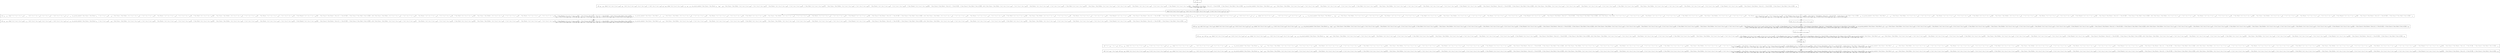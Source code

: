 digraph {
    graph [rankdir=TB
          ,bgcolor=transparent];
    node [shape=box
         ,fillcolor=white
         ,style=filled];
    0 [label=<O <BR/> neq(v<SUB>170</SUB>, v<SUB>170</SUB>)>];
    1 [label=<C <BR/> neq(v<SUB>185</SUB>, v<SUB>185</SUB>), mkng(C Var [C Succ [C Succ [v<SUB>185</SUB>]]], v<SUB>86</SUB>, C Sub [C Succ [C Succ [v<SUB>185</SUB>]] C Succ [C Succ [v<SUB>185</SUB>]]] : [C Sub [C Succ [C Succ [v<SUB>185</SUB>]] v<SUB>81</SUB>]], v<SUB>88</SUB>), mkng(C Var [C Succ [C Succ [v<SUB>185</SUB>]]], v<SUB>112</SUB>, v<SUB>88</SUB>, v<SUB>114</SUB>), non_ground_member(C Term [Clause C Term [Parent v<SUB>81</SUB> : [v<SUB>86</SUB>]] : v<SUB>128</SUB>], C Term [Clause C Term [Father C Var [C Succ [C Succ [v<SUB>185</SUB>]]] : [C Var [C Succ [C Succ [v<SUB>185</SUB>]]]]] : C Term [Parent C Var [C Succ [C Succ [v<SUB>185</SUB>]]] : [C Var [C Succ [C Succ [v<SUB>185</SUB>]]]]] : [C Term [Male [C Var [C Succ [C Succ [v<SUB>185</SUB>]]]]]]] : C Term [Clause C Term [Mother C Var [C Succ [C Succ [v<SUB>185</SUB>]]] : [C Var [C Succ [C Succ [v<SUB>185</SUB>]]]]] : C Term [Parent C Var [C Succ [C Succ [v<SUB>185</SUB>]]] : [C Var [C Succ [C Succ [v<SUB>185</SUB>]]]]] : [C Term [Female [C Var [C Succ [C Succ [v<SUB>185</SUB>]]]]]]] : C Term [Clause [C Term [Parent C Term [A []] : [C Term [B []]]]]] : [C Term [Clause [C Term [Male [C Term [A []]]]]]]), solve(C Term [Clause C Term [Father C Var [C Succ [C Succ [v<SUB>185</SUB>]]] : [C Var [C Succ [C Succ [v<SUB>185</SUB>]]]]] : C Term [Parent C Var [C Succ [C Succ [v<SUB>185</SUB>]]] : [C Var [C Succ [C Succ [v<SUB>185</SUB>]]]]] : [C Term [Male [C Var [C Succ [C Succ [v<SUB>185</SUB>]]]]]]] : C Term [Clause C Term [Mother C Var [C Succ [C Succ [v<SUB>185</SUB>]]] : [C Var [C Succ [C Succ [v<SUB>185</SUB>]]]]] : C Term [Parent C Var [C Succ [C Succ [v<SUB>185</SUB>]]] : [C Var [C Succ [C Succ [v<SUB>185</SUB>]]]]] : [C Term [Female [C Var [C Succ [C Succ [v<SUB>185</SUB>]]]]]]] : C Term [Clause [C Term [Parent C Term [A []] : [C Term [B []]]]]] : [C Term [Clause [C Term [Male [C Term [A []]]]]]], v<SUB>128</SUB>), non_ground_member(C Term [Clause C Term [Male [v<SUB>112</SUB>]] : v<SUB>133</SUB>], C Term [Clause C Term [Father C Var [C Succ [C Succ [v<SUB>185</SUB>]]] : [C Var [C Succ [C Succ [v<SUB>185</SUB>]]]]] : C Term [Parent C Var [C Succ [C Succ [v<SUB>185</SUB>]]] : [C Var [C Succ [C Succ [v<SUB>185</SUB>]]]]] : [C Term [Male [C Var [C Succ [C Succ [v<SUB>185</SUB>]]]]]]] : C Term [Clause C Term [Mother C Var [C Succ [C Succ [v<SUB>185</SUB>]]] : [C Var [C Succ [C Succ [v<SUB>185</SUB>]]]]] : C Term [Parent C Var [C Succ [C Succ [v<SUB>185</SUB>]]] : [C Var [C Succ [C Succ [v<SUB>185</SUB>]]]]] : [C Term [Female [C Var [C Succ [C Succ [v<SUB>185</SUB>]]]]]]] : C Term [Clause [C Term [Parent C Term [A []] : [C Term [B []]]]]] : [C Term [Clause [C Term [Male [C Term [A []]]]]]]), solve(C Term [Clause C Term [Father C Var [C Succ [C Succ [v<SUB>185</SUB>]]] : [C Var [C Succ [C Succ [v<SUB>185</SUB>]]]]] : C Term [Parent C Var [C Succ [C Succ [v<SUB>185</SUB>]]] : [C Var [C Succ [C Succ [v<SUB>185</SUB>]]]]] : [C Term [Male [C Var [C Succ [C Succ [v<SUB>185</SUB>]]]]]]] : C Term [Clause C Term [Mother C Var [C Succ [C Succ [v<SUB>185</SUB>]]] : [C Var [C Succ [C Succ [v<SUB>185</SUB>]]]]] : C Term [Parent C Var [C Succ [C Succ [v<SUB>185</SUB>]]] : [C Var [C Succ [C Succ [v<SUB>185</SUB>]]]]] : [C Term [Female [C Var [C Succ [C Succ [v<SUB>185</SUB>]]]]]]] : C Term [Clause [C Term [Parent C Term [A []] : [C Term [B []]]]]] : [C Term [Clause [C Term [Male [C Term [A []]]]]]], v<SUB>133</SUB>) <BR/>  [ v<SUB>170</SUB> &rarr; C Succ [v<SUB>184</SUB>], v<SUB>184</SUB> &rarr; v<SUB>185</SUB> ] >];
    2 [label=<O <BR/> mkng(C Var [C Succ [C Succ [v<SUB>185</SUB>]]], v<SUB>86</SUB>, C Sub [C Succ [C Succ [v<SUB>185</SUB>]] C Succ [C Succ [v<SUB>185</SUB>]]] : [C Sub [C Succ [C Succ [v<SUB>185</SUB>]] v<SUB>81</SUB>]], v<SUB>88</SUB>)>];
    3 [label=<C <BR/> neq(v<SUB>185</SUB>, v<SUB>185</SUB>), mkng(C Var [C Succ [C Succ [v<SUB>185</SUB>]]], v<SUB>112</SUB>, C Sub [C Succ [C Succ [v<SUB>185</SUB>]] C Succ [C Succ [v<SUB>185</SUB>]]] : [C Sub [C Succ [C Succ [v<SUB>185</SUB>]] v<SUB>81</SUB>]], v<SUB>114</SUB>), non_ground_member(C Term [Clause C Term [Parent v<SUB>81</SUB> : [C Succ [C Succ [v<SUB>185</SUB>]]]] : v<SUB>128</SUB>], C Term [Clause C Term [Father C Var [C Succ [C Succ [v<SUB>185</SUB>]]] : [C Var [C Succ [C Succ [v<SUB>185</SUB>]]]]] : C Term [Parent C Var [C Succ [C Succ [v<SUB>185</SUB>]]] : [C Var [C Succ [C Succ [v<SUB>185</SUB>]]]]] : [C Term [Male [C Var [C Succ [C Succ [v<SUB>185</SUB>]]]]]]] : C Term [Clause C Term [Mother C Var [C Succ [C Succ [v<SUB>185</SUB>]]] : [C Var [C Succ [C Succ [v<SUB>185</SUB>]]]]] : C Term [Parent C Var [C Succ [C Succ [v<SUB>185</SUB>]]] : [C Var [C Succ [C Succ [v<SUB>185</SUB>]]]]] : [C Term [Female [C Var [C Succ [C Succ [v<SUB>185</SUB>]]]]]]] : C Term [Clause [C Term [Parent C Term [A []] : [C Term [B []]]]]] : [C Term [Clause [C Term [Male [C Term [A []]]]]]]), solve(C Term [Clause C Term [Father C Var [C Succ [C Succ [v<SUB>185</SUB>]]] : [C Var [C Succ [C Succ [v<SUB>185</SUB>]]]]] : C Term [Parent C Var [C Succ [C Succ [v<SUB>185</SUB>]]] : [C Var [C Succ [C Succ [v<SUB>185</SUB>]]]]] : [C Term [Male [C Var [C Succ [C Succ [v<SUB>185</SUB>]]]]]]] : C Term [Clause C Term [Mother C Var [C Succ [C Succ [v<SUB>185</SUB>]]] : [C Var [C Succ [C Succ [v<SUB>185</SUB>]]]]] : C Term [Parent C Var [C Succ [C Succ [v<SUB>185</SUB>]]] : [C Var [C Succ [C Succ [v<SUB>185</SUB>]]]]] : [C Term [Female [C Var [C Succ [C Succ [v<SUB>185</SUB>]]]]]]] : C Term [Clause [C Term [Parent C Term [A []] : [C Term [B []]]]]] : [C Term [Clause [C Term [Male [C Term [A []]]]]]], v<SUB>128</SUB>), non_ground_member(C Term [Clause C Term [Male [v<SUB>112</SUB>]] : v<SUB>133</SUB>], C Term [Clause C Term [Father C Var [C Succ [C Succ [v<SUB>185</SUB>]]] : [C Var [C Succ [C Succ [v<SUB>185</SUB>]]]]] : C Term [Parent C Var [C Succ [C Succ [v<SUB>185</SUB>]]] : [C Var [C Succ [C Succ [v<SUB>185</SUB>]]]]] : [C Term [Male [C Var [C Succ [C Succ [v<SUB>185</SUB>]]]]]]] : C Term [Clause C Term [Mother C Var [C Succ [C Succ [v<SUB>185</SUB>]]] : [C Var [C Succ [C Succ [v<SUB>185</SUB>]]]]] : C Term [Parent C Var [C Succ [C Succ [v<SUB>185</SUB>]]] : [C Var [C Succ [C Succ [v<SUB>185</SUB>]]]]] : [C Term [Female [C Var [C Succ [C Succ [v<SUB>185</SUB>]]]]]]] : C Term [Clause [C Term [Parent C Term [A []] : [C Term [B []]]]]] : [C Term [Clause [C Term [Male [C Term [A []]]]]]]), solve(C Term [Clause C Term [Father C Var [C Succ [C Succ [v<SUB>185</SUB>]]] : [C Var [C Succ [C Succ [v<SUB>185</SUB>]]]]] : C Term [Parent C Var [C Succ [C Succ [v<SUB>185</SUB>]]] : [C Var [C Succ [C Succ [v<SUB>185</SUB>]]]]] : [C Term [Male [C Var [C Succ [C Succ [v<SUB>185</SUB>]]]]]]] : C Term [Clause C Term [Mother C Var [C Succ [C Succ [v<SUB>185</SUB>]]] : [C Var [C Succ [C Succ [v<SUB>185</SUB>]]]]] : C Term [Parent C Var [C Succ [C Succ [v<SUB>185</SUB>]]] : [C Var [C Succ [C Succ [v<SUB>185</SUB>]]]]] : [C Term [Female [C Var [C Succ [C Succ [v<SUB>185</SUB>]]]]]]] : C Term [Clause [C Term [Parent C Term [A []] : [C Term [B []]]]]] : [C Term [Clause [C Term [Male [C Term [A []]]]]]], v<SUB>133</SUB>) <BR/>  [ v<SUB>86</SUB> &rarr; C Succ [C Succ [v<SUB>185</SUB>]], v<SUB>88</SUB> &rarr; C Sub [v<SUB>187</SUB> v<SUB>86</SUB>] : v<SUB>188</SUB>, v<SUB>170</SUB> &rarr; C Succ [v<SUB>184</SUB>], v<SUB>184</SUB> &rarr; v<SUB>185</SUB>, v<SUB>187</SUB> &rarr; C Succ [C Succ [v<SUB>185</SUB>]], v<SUB>188</SUB> &rarr; [C Sub [C Succ [C Succ [v<SUB>185</SUB>]] v<SUB>81</SUB>]] ] >];
    4 [label=<C <BR/> neq(v<SUB>185</SUB>, v<SUB>185</SUB>), neq(C Succ [C Succ [v<SUB>185</SUB>]], C Succ [C Succ [v<SUB>185</SUB>]]), mkng(C Var [C Succ [C Succ [v<SUB>185</SUB>]]], v<SUB>86</SUB>, [C Sub [C Succ [C Succ [v<SUB>185</SUB>]] v<SUB>81</SUB>]], v<SUB>192</SUB>), mkng(C Var [C Succ [C Succ [v<SUB>185</SUB>]]], v<SUB>112</SUB>, C Sub [C Succ [C Succ [v<SUB>185</SUB>]] C Succ [C Succ [v<SUB>185</SUB>]]] : v<SUB>192</SUB>, v<SUB>114</SUB>), non_ground_member(C Term [Clause C Term [Parent v<SUB>81</SUB> : [v<SUB>86</SUB>]] : v<SUB>128</SUB>], C Term [Clause C Term [Father C Var [C Succ [C Succ [v<SUB>185</SUB>]]] : [C Var [C Succ [C Succ [v<SUB>185</SUB>]]]]] : C Term [Parent C Var [C Succ [C Succ [v<SUB>185</SUB>]]] : [C Var [C Succ [C Succ [v<SUB>185</SUB>]]]]] : [C Term [Male [C Var [C Succ [C Succ [v<SUB>185</SUB>]]]]]]] : C Term [Clause C Term [Mother C Var [C Succ [C Succ [v<SUB>185</SUB>]]] : [C Var [C Succ [C Succ [v<SUB>185</SUB>]]]]] : C Term [Parent C Var [C Succ [C Succ [v<SUB>185</SUB>]]] : [C Var [C Succ [C Succ [v<SUB>185</SUB>]]]]] : [C Term [Female [C Var [C Succ [C Succ [v<SUB>185</SUB>]]]]]]] : C Term [Clause [C Term [Parent C Term [A []] : [C Term [B []]]]]] : [C Term [Clause [C Term [Male [C Term [A []]]]]]]), solve(C Term [Clause C Term [Father C Var [C Succ [C Succ [v<SUB>185</SUB>]]] : [C Var [C Succ [C Succ [v<SUB>185</SUB>]]]]] : C Term [Parent C Var [C Succ [C Succ [v<SUB>185</SUB>]]] : [C Var [C Succ [C Succ [v<SUB>185</SUB>]]]]] : [C Term [Male [C Var [C Succ [C Succ [v<SUB>185</SUB>]]]]]]] : C Term [Clause C Term [Mother C Var [C Succ [C Succ [v<SUB>185</SUB>]]] : [C Var [C Succ [C Succ [v<SUB>185</SUB>]]]]] : C Term [Parent C Var [C Succ [C Succ [v<SUB>185</SUB>]]] : [C Var [C Succ [C Succ [v<SUB>185</SUB>]]]]] : [C Term [Female [C Var [C Succ [C Succ [v<SUB>185</SUB>]]]]]]] : C Term [Clause [C Term [Parent C Term [A []] : [C Term [B []]]]]] : [C Term [Clause [C Term [Male [C Term [A []]]]]]], v<SUB>128</SUB>), non_ground_member(C Term [Clause C Term [Male [v<SUB>112</SUB>]] : v<SUB>133</SUB>], C Term [Clause C Term [Father C Var [C Succ [C Succ [v<SUB>185</SUB>]]] : [C Var [C Succ [C Succ [v<SUB>185</SUB>]]]]] : C Term [Parent C Var [C Succ [C Succ [v<SUB>185</SUB>]]] : [C Var [C Succ [C Succ [v<SUB>185</SUB>]]]]] : [C Term [Male [C Var [C Succ [C Succ [v<SUB>185</SUB>]]]]]]] : C Term [Clause C Term [Mother C Var [C Succ [C Succ [v<SUB>185</SUB>]]] : [C Var [C Succ [C Succ [v<SUB>185</SUB>]]]]] : C Term [Parent C Var [C Succ [C Succ [v<SUB>185</SUB>]]] : [C Var [C Succ [C Succ [v<SUB>185</SUB>]]]]] : [C Term [Female [C Var [C Succ [C Succ [v<SUB>185</SUB>]]]]]]] : C Term [Clause [C Term [Parent C Term [A []] : [C Term [B []]]]]] : [C Term [Clause [C Term [Male [C Term [A []]]]]]]), solve(C Term [Clause C Term [Father C Var [C Succ [C Succ [v<SUB>185</SUB>]]] : [C Var [C Succ [C Succ [v<SUB>185</SUB>]]]]] : C Term [Parent C Var [C Succ [C Succ [v<SUB>185</SUB>]]] : [C Var [C Succ [C Succ [v<SUB>185</SUB>]]]]] : [C Term [Male [C Var [C Succ [C Succ [v<SUB>185</SUB>]]]]]]] : C Term [Clause C Term [Mother C Var [C Succ [C Succ [v<SUB>185</SUB>]]] : [C Var [C Succ [C Succ [v<SUB>185</SUB>]]]]] : C Term [Parent C Var [C Succ [C Succ [v<SUB>185</SUB>]]] : [C Var [C Succ [C Succ [v<SUB>185</SUB>]]]]] : [C Term [Female [C Var [C Succ [C Succ [v<SUB>185</SUB>]]]]]]] : C Term [Clause [C Term [Parent C Term [A []] : [C Term [B []]]]]] : [C Term [Clause [C Term [Male [C Term [A []]]]]]], v<SUB>133</SUB>) <BR/>  [ v<SUB>88</SUB> &rarr; C Sub [v<SUB>190</SUB> v<SUB>193</SUB>] : v<SUB>192</SUB>, v<SUB>170</SUB> &rarr; C Succ [v<SUB>184</SUB>], v<SUB>184</SUB> &rarr; v<SUB>185</SUB>, v<SUB>189</SUB> &rarr; C Succ [C Succ [v<SUB>185</SUB>]], v<SUB>190</SUB> &rarr; C Succ [C Succ [v<SUB>185</SUB>]], v<SUB>191</SUB> &rarr; [C Sub [C Succ [C Succ [v<SUB>185</SUB>]] v<SUB>81</SUB>]], v<SUB>193</SUB> &rarr; C Succ [C Succ [v<SUB>185</SUB>]] ] >];
    5 [label=<Leaf <BR/> neq(v<SUB>185</SUB>, v<SUB>185</SUB>), mkng(C Var [C Succ [C Succ [v<SUB>185</SUB>]]], v<SUB>112</SUB>, C Sub [C Succ [C Succ [v<SUB>185</SUB>]] C Succ [C Succ [v<SUB>185</SUB>]]] : [C Sub [C Succ [C Succ [v<SUB>185</SUB>]] v<SUB>81</SUB>]], v<SUB>114</SUB>), non_ground_member(C Term [Clause C Term [Parent v<SUB>81</SUB> : [C Succ [C Succ [v<SUB>185</SUB>]]]] : v<SUB>128</SUB>], C Term [Clause C Term [Father C Var [C Succ [C Succ [v<SUB>185</SUB>]]] : [C Var [C Succ [C Succ [v<SUB>185</SUB>]]]]] : C Term [Parent C Var [C Succ [C Succ [v<SUB>185</SUB>]]] : [C Var [C Succ [C Succ [v<SUB>185</SUB>]]]]] : [C Term [Male [C Var [C Succ [C Succ [v<SUB>185</SUB>]]]]]]] : C Term [Clause C Term [Mother C Var [C Succ [C Succ [v<SUB>185</SUB>]]] : [C Var [C Succ [C Succ [v<SUB>185</SUB>]]]]] : C Term [Parent C Var [C Succ [C Succ [v<SUB>185</SUB>]]] : [C Var [C Succ [C Succ [v<SUB>185</SUB>]]]]] : [C Term [Female [C Var [C Succ [C Succ [v<SUB>185</SUB>]]]]]]] : C Term [Clause [C Term [Parent C Term [A []] : [C Term [B []]]]]] : [C Term [Clause [C Term [Male [C Term [A []]]]]]]), solve(C Term [Clause C Term [Father C Var [C Succ [C Succ [v<SUB>185</SUB>]]] : [C Var [C Succ [C Succ [v<SUB>185</SUB>]]]]] : C Term [Parent C Var [C Succ [C Succ [v<SUB>185</SUB>]]] : [C Var [C Succ [C Succ [v<SUB>185</SUB>]]]]] : [C Term [Male [C Var [C Succ [C Succ [v<SUB>185</SUB>]]]]]]] : C Term [Clause C Term [Mother C Var [C Succ [C Succ [v<SUB>185</SUB>]]] : [C Var [C Succ [C Succ [v<SUB>185</SUB>]]]]] : C Term [Parent C Var [C Succ [C Succ [v<SUB>185</SUB>]]] : [C Var [C Succ [C Succ [v<SUB>185</SUB>]]]]] : [C Term [Female [C Var [C Succ [C Succ [v<SUB>185</SUB>]]]]]]] : C Term [Clause [C Term [Parent C Term [A []] : [C Term [B []]]]]] : [C Term [Clause [C Term [Male [C Term [A []]]]]]], v<SUB>128</SUB>), non_ground_member(C Term [Clause C Term [Male [v<SUB>112</SUB>]] : v<SUB>133</SUB>], C Term [Clause C Term [Father C Var [C Succ [C Succ [v<SUB>185</SUB>]]] : [C Var [C Succ [C Succ [v<SUB>185</SUB>]]]]] : C Term [Parent C Var [C Succ [C Succ [v<SUB>185</SUB>]]] : [C Var [C Succ [C Succ [v<SUB>185</SUB>]]]]] : [C Term [Male [C Var [C Succ [C Succ [v<SUB>185</SUB>]]]]]]] : C Term [Clause C Term [Mother C Var [C Succ [C Succ [v<SUB>185</SUB>]]] : [C Var [C Succ [C Succ [v<SUB>185</SUB>]]]]] : C Term [Parent C Var [C Succ [C Succ [v<SUB>185</SUB>]]] : [C Var [C Succ [C Succ [v<SUB>185</SUB>]]]]] : [C Term [Female [C Var [C Succ [C Succ [v<SUB>185</SUB>]]]]]]] : C Term [Clause [C Term [Parent C Term [A []] : [C Term [B []]]]]] : [C Term [Clause [C Term [Male [C Term [A []]]]]]]), solve(C Term [Clause C Term [Father C Var [C Succ [C Succ [v<SUB>185</SUB>]]] : [C Var [C Succ [C Succ [v<SUB>185</SUB>]]]]] : C Term [Parent C Var [C Succ [C Succ [v<SUB>185</SUB>]]] : [C Var [C Succ [C Succ [v<SUB>185</SUB>]]]]] : [C Term [Male [C Var [C Succ [C Succ [v<SUB>185</SUB>]]]]]]] : C Term [Clause C Term [Mother C Var [C Succ [C Succ [v<SUB>185</SUB>]]] : [C Var [C Succ [C Succ [v<SUB>185</SUB>]]]]] : C Term [Parent C Var [C Succ [C Succ [v<SUB>185</SUB>]]] : [C Var [C Succ [C Succ [v<SUB>185</SUB>]]]]] : [C Term [Female [C Var [C Succ [C Succ [v<SUB>185</SUB>]]]]]]] : C Term [Clause [C Term [Parent C Term [A []] : [C Term [B []]]]]] : [C Term [Clause [C Term [Male [C Term [A []]]]]]], v<SUB>133</SUB>) <BR/>  [ v<SUB>86</SUB> &rarr; C Succ [C Succ [v<SUB>185</SUB>]], v<SUB>88</SUB> &rarr; C Sub [v<SUB>187</SUB> v<SUB>86</SUB>] : v<SUB>188</SUB>, v<SUB>170</SUB> &rarr; C Succ [v<SUB>184</SUB>], v<SUB>184</SUB> &rarr; v<SUB>185</SUB>, v<SUB>187</SUB> &rarr; C Succ [C Succ [v<SUB>185</SUB>]], v<SUB>188</SUB> &rarr; [C Sub [C Succ [C Succ [v<SUB>185</SUB>]] v<SUB>81</SUB>]] ] >];
    6 [label=<O <BR/> neq(C Succ [C Succ [v<SUB>185</SUB>]], C Succ [C Succ [v<SUB>185</SUB>]])>];
    7 [label=<C <BR/> neq(v<SUB>185</SUB>, v<SUB>185</SUB>), neq(C Succ [v<SUB>185</SUB>], C Succ [v<SUB>185</SUB>]), mkng(C Var [C Succ [C Succ [v<SUB>185</SUB>]]], v<SUB>86</SUB>, [C Sub [C Succ [C Succ [v<SUB>185</SUB>]] v<SUB>81</SUB>]], v<SUB>192</SUB>), mkng(C Var [C Succ [C Succ [v<SUB>185</SUB>]]], v<SUB>112</SUB>, C Sub [C Succ [C Succ [v<SUB>185</SUB>]] C Succ [C Succ [v<SUB>185</SUB>]]] : v<SUB>192</SUB>, v<SUB>114</SUB>), non_ground_member(C Term [Clause C Term [Parent v<SUB>81</SUB> : [v<SUB>86</SUB>]] : v<SUB>128</SUB>], C Term [Clause C Term [Father C Var [C Succ [C Succ [v<SUB>185</SUB>]]] : [C Var [C Succ [C Succ [v<SUB>185</SUB>]]]]] : C Term [Parent C Var [C Succ [C Succ [v<SUB>185</SUB>]]] : [C Var [C Succ [C Succ [v<SUB>185</SUB>]]]]] : [C Term [Male [C Var [C Succ [C Succ [v<SUB>185</SUB>]]]]]]] : C Term [Clause C Term [Mother C Var [C Succ [C Succ [v<SUB>185</SUB>]]] : [C Var [C Succ [C Succ [v<SUB>185</SUB>]]]]] : C Term [Parent C Var [C Succ [C Succ [v<SUB>185</SUB>]]] : [C Var [C Succ [C Succ [v<SUB>185</SUB>]]]]] : [C Term [Female [C Var [C Succ [C Succ [v<SUB>185</SUB>]]]]]]] : C Term [Clause [C Term [Parent C Term [A []] : [C Term [B []]]]]] : [C Term [Clause [C Term [Male [C Term [A []]]]]]]), solve(C Term [Clause C Term [Father C Var [C Succ [C Succ [v<SUB>185</SUB>]]] : [C Var [C Succ [C Succ [v<SUB>185</SUB>]]]]] : C Term [Parent C Var [C Succ [C Succ [v<SUB>185</SUB>]]] : [C Var [C Succ [C Succ [v<SUB>185</SUB>]]]]] : [C Term [Male [C Var [C Succ [C Succ [v<SUB>185</SUB>]]]]]]] : C Term [Clause C Term [Mother C Var [C Succ [C Succ [v<SUB>185</SUB>]]] : [C Var [C Succ [C Succ [v<SUB>185</SUB>]]]]] : C Term [Parent C Var [C Succ [C Succ [v<SUB>185</SUB>]]] : [C Var [C Succ [C Succ [v<SUB>185</SUB>]]]]] : [C Term [Female [C Var [C Succ [C Succ [v<SUB>185</SUB>]]]]]]] : C Term [Clause [C Term [Parent C Term [A []] : [C Term [B []]]]]] : [C Term [Clause [C Term [Male [C Term [A []]]]]]], v<SUB>128</SUB>), non_ground_member(C Term [Clause C Term [Male [v<SUB>112</SUB>]] : v<SUB>133</SUB>], C Term [Clause C Term [Father C Var [C Succ [C Succ [v<SUB>185</SUB>]]] : [C Var [C Succ [C Succ [v<SUB>185</SUB>]]]]] : C Term [Parent C Var [C Succ [C Succ [v<SUB>185</SUB>]]] : [C Var [C Succ [C Succ [v<SUB>185</SUB>]]]]] : [C Term [Male [C Var [C Succ [C Succ [v<SUB>185</SUB>]]]]]]] : C Term [Clause C Term [Mother C Var [C Succ [C Succ [v<SUB>185</SUB>]]] : [C Var [C Succ [C Succ [v<SUB>185</SUB>]]]]] : C Term [Parent C Var [C Succ [C Succ [v<SUB>185</SUB>]]] : [C Var [C Succ [C Succ [v<SUB>185</SUB>]]]]] : [C Term [Female [C Var [C Succ [C Succ [v<SUB>185</SUB>]]]]]]] : C Term [Clause [C Term [Parent C Term [A []] : [C Term [B []]]]]] : [C Term [Clause [C Term [Male [C Term [A []]]]]]]), solve(C Term [Clause C Term [Father C Var [C Succ [C Succ [v<SUB>185</SUB>]]] : [C Var [C Succ [C Succ [v<SUB>185</SUB>]]]]] : C Term [Parent C Var [C Succ [C Succ [v<SUB>185</SUB>]]] : [C Var [C Succ [C Succ [v<SUB>185</SUB>]]]]] : [C Term [Male [C Var [C Succ [C Succ [v<SUB>185</SUB>]]]]]]] : C Term [Clause C Term [Mother C Var [C Succ [C Succ [v<SUB>185</SUB>]]] : [C Var [C Succ [C Succ [v<SUB>185</SUB>]]]]] : C Term [Parent C Var [C Succ [C Succ [v<SUB>185</SUB>]]] : [C Var [C Succ [C Succ [v<SUB>185</SUB>]]]]] : [C Term [Female [C Var [C Succ [C Succ [v<SUB>185</SUB>]]]]]]] : C Term [Clause [C Term [Parent C Term [A []] : [C Term [B []]]]]] : [C Term [Clause [C Term [Male [C Term [A []]]]]]], v<SUB>133</SUB>) <BR/>  [ v<SUB>88</SUB> &rarr; C Sub [v<SUB>190</SUB> v<SUB>193</SUB>] : v<SUB>192</SUB>, v<SUB>170</SUB> &rarr; C Succ [v<SUB>184</SUB>], v<SUB>184</SUB> &rarr; v<SUB>185</SUB>, v<SUB>189</SUB> &rarr; C Succ [C Succ [v<SUB>185</SUB>]], v<SUB>190</SUB> &rarr; C Succ [C Succ [v<SUB>185</SUB>]], v<SUB>191</SUB> &rarr; [C Sub [C Succ [C Succ [v<SUB>185</SUB>]] v<SUB>81</SUB>]], v<SUB>193</SUB> &rarr; C Succ [C Succ [v<SUB>185</SUB>]], v<SUB>199</SUB> &rarr; C Succ [v<SUB>185</SUB>], v<SUB>200</SUB> &rarr; C Succ [v<SUB>185</SUB>] ] >];
    8 [label=<O <BR/> neq(C Succ [v<SUB>185</SUB>], C Succ [v<SUB>185</SUB>])>];
    9 [label=<C <BR/> neq(v<SUB>204</SUB>, v<SUB>204</SUB>), neq(v<SUB>204</SUB>, v<SUB>204</SUB>), mkng(C Var [C Succ [C Succ [v<SUB>204</SUB>]]], v<SUB>86</SUB>, [C Sub [C Succ [C Succ [v<SUB>204</SUB>]] v<SUB>81</SUB>]], v<SUB>192</SUB>), mkng(C Var [C Succ [C Succ [v<SUB>204</SUB>]]], v<SUB>112</SUB>, C Sub [C Succ [C Succ [v<SUB>204</SUB>]] C Succ [C Succ [v<SUB>204</SUB>]]] : v<SUB>192</SUB>, v<SUB>114</SUB>), non_ground_member(C Term [Clause C Term [Parent v<SUB>81</SUB> : [v<SUB>86</SUB>]] : v<SUB>128</SUB>], C Term [Clause C Term [Father C Var [C Succ [C Succ [v<SUB>204</SUB>]]] : [C Var [C Succ [C Succ [v<SUB>204</SUB>]]]]] : C Term [Parent C Var [C Succ [C Succ [v<SUB>204</SUB>]]] : [C Var [C Succ [C Succ [v<SUB>204</SUB>]]]]] : [C Term [Male [C Var [C Succ [C Succ [v<SUB>204</SUB>]]]]]]] : C Term [Clause C Term [Mother C Var [C Succ [C Succ [v<SUB>204</SUB>]]] : [C Var [C Succ [C Succ [v<SUB>204</SUB>]]]]] : C Term [Parent C Var [C Succ [C Succ [v<SUB>204</SUB>]]] : [C Var [C Succ [C Succ [v<SUB>204</SUB>]]]]] : [C Term [Female [C Var [C Succ [C Succ [v<SUB>204</SUB>]]]]]]] : C Term [Clause [C Term [Parent C Term [A []] : [C Term [B []]]]]] : [C Term [Clause [C Term [Male [C Term [A []]]]]]]), solve(C Term [Clause C Term [Father C Var [C Succ [C Succ [v<SUB>204</SUB>]]] : [C Var [C Succ [C Succ [v<SUB>204</SUB>]]]]] : C Term [Parent C Var [C Succ [C Succ [v<SUB>204</SUB>]]] : [C Var [C Succ [C Succ [v<SUB>204</SUB>]]]]] : [C Term [Male [C Var [C Succ [C Succ [v<SUB>204</SUB>]]]]]]] : C Term [Clause C Term [Mother C Var [C Succ [C Succ [v<SUB>204</SUB>]]] : [C Var [C Succ [C Succ [v<SUB>204</SUB>]]]]] : C Term [Parent C Var [C Succ [C Succ [v<SUB>204</SUB>]]] : [C Var [C Succ [C Succ [v<SUB>204</SUB>]]]]] : [C Term [Female [C Var [C Succ [C Succ [v<SUB>204</SUB>]]]]]]] : C Term [Clause [C Term [Parent C Term [A []] : [C Term [B []]]]]] : [C Term [Clause [C Term [Male [C Term [A []]]]]]], v<SUB>128</SUB>), non_ground_member(C Term [Clause C Term [Male [v<SUB>112</SUB>]] : v<SUB>133</SUB>], C Term [Clause C Term [Father C Var [C Succ [C Succ [v<SUB>204</SUB>]]] : [C Var [C Succ [C Succ [v<SUB>204</SUB>]]]]] : C Term [Parent C Var [C Succ [C Succ [v<SUB>204</SUB>]]] : [C Var [C Succ [C Succ [v<SUB>204</SUB>]]]]] : [C Term [Male [C Var [C Succ [C Succ [v<SUB>204</SUB>]]]]]]] : C Term [Clause C Term [Mother C Var [C Succ [C Succ [v<SUB>204</SUB>]]] : [C Var [C Succ [C Succ [v<SUB>204</SUB>]]]]] : C Term [Parent C Var [C Succ [C Succ [v<SUB>204</SUB>]]] : [C Var [C Succ [C Succ [v<SUB>204</SUB>]]]]] : [C Term [Female [C Var [C Succ [C Succ [v<SUB>204</SUB>]]]]]]] : C Term [Clause [C Term [Parent C Term [A []] : [C Term [B []]]]]] : [C Term [Clause [C Term [Male [C Term [A []]]]]]]), solve(C Term [Clause C Term [Father C Var [C Succ [C Succ [v<SUB>204</SUB>]]] : [C Var [C Succ [C Succ [v<SUB>204</SUB>]]]]] : C Term [Parent C Var [C Succ [C Succ [v<SUB>204</SUB>]]] : [C Var [C Succ [C Succ [v<SUB>204</SUB>]]]]] : [C Term [Male [C Var [C Succ [C Succ [v<SUB>204</SUB>]]]]]]] : C Term [Clause C Term [Mother C Var [C Succ [C Succ [v<SUB>204</SUB>]]] : [C Var [C Succ [C Succ [v<SUB>204</SUB>]]]]] : C Term [Parent C Var [C Succ [C Succ [v<SUB>204</SUB>]]] : [C Var [C Succ [C Succ [v<SUB>204</SUB>]]]]] : [C Term [Female [C Var [C Succ [C Succ [v<SUB>204</SUB>]]]]]]] : C Term [Clause [C Term [Parent C Term [A []] : [C Term [B []]]]]] : [C Term [Clause [C Term [Male [C Term [A []]]]]]], v<SUB>133</SUB>) <BR/>  [ v<SUB>88</SUB> &rarr; C Sub [v<SUB>190</SUB> v<SUB>193</SUB>] : v<SUB>192</SUB>, v<SUB>170</SUB> &rarr; C Succ [v<SUB>184</SUB>], v<SUB>184</SUB> &rarr; v<SUB>185</SUB>, v<SUB>185</SUB> &rarr; v<SUB>203</SUB>, v<SUB>189</SUB> &rarr; C Succ [C Succ [v<SUB>185</SUB>]], v<SUB>190</SUB> &rarr; C Succ [C Succ [v<SUB>185</SUB>]], v<SUB>191</SUB> &rarr; [C Sub [C Succ [C Succ [v<SUB>185</SUB>]] v<SUB>81</SUB>]], v<SUB>193</SUB> &rarr; C Succ [C Succ [v<SUB>185</SUB>]], v<SUB>199</SUB> &rarr; C Succ [v<SUB>185</SUB>], v<SUB>200</SUB> &rarr; C Succ [v<SUB>185</SUB>], v<SUB>203</SUB> &rarr; v<SUB>204</SUB> ] >];
    10 [label=<O <BR/> neq(v<SUB>204</SUB>, v<SUB>204</SUB>)>];
    11 [label=<C <BR/> neq(C Succ [v<SUB>208</SUB>], C Succ [v<SUB>208</SUB>]), neq(v<SUB>208</SUB>, v<SUB>208</SUB>), mkng(C Var [C Succ [C Succ [C Succ [v<SUB>208</SUB>]]]], v<SUB>86</SUB>, [C Sub [C Succ [C Succ [C Succ [v<SUB>208</SUB>]]] v<SUB>81</SUB>]], v<SUB>192</SUB>), mkng(C Var [C Succ [C Succ [C Succ [v<SUB>208</SUB>]]]], v<SUB>112</SUB>, C Sub [C Succ [C Succ [C Succ [v<SUB>208</SUB>]]] C Succ [C Succ [C Succ [v<SUB>208</SUB>]]]] : v<SUB>192</SUB>, v<SUB>114</SUB>), non_ground_member(C Term [Clause C Term [Parent v<SUB>81</SUB> : [v<SUB>86</SUB>]] : v<SUB>128</SUB>], C Term [Clause C Term [Father C Var [C Succ [C Succ [C Succ [v<SUB>208</SUB>]]]] : [C Var [C Succ [C Succ [C Succ [v<SUB>208</SUB>]]]]]] : C Term [Parent C Var [C Succ [C Succ [C Succ [v<SUB>208</SUB>]]]] : [C Var [C Succ [C Succ [C Succ [v<SUB>208</SUB>]]]]]] : [C Term [Male [C Var [C Succ [C Succ [C Succ [v<SUB>208</SUB>]]]]]]]] : C Term [Clause C Term [Mother C Var [C Succ [C Succ [C Succ [v<SUB>208</SUB>]]]] : [C Var [C Succ [C Succ [C Succ [v<SUB>208</SUB>]]]]]] : C Term [Parent C Var [C Succ [C Succ [C Succ [v<SUB>208</SUB>]]]] : [C Var [C Succ [C Succ [C Succ [v<SUB>208</SUB>]]]]]] : [C Term [Female [C Var [C Succ [C Succ [C Succ [v<SUB>208</SUB>]]]]]]]] : C Term [Clause [C Term [Parent C Term [A []] : [C Term [B []]]]]] : [C Term [Clause [C Term [Male [C Term [A []]]]]]]), solve(C Term [Clause C Term [Father C Var [C Succ [C Succ [C Succ [v<SUB>208</SUB>]]]] : [C Var [C Succ [C Succ [C Succ [v<SUB>208</SUB>]]]]]] : C Term [Parent C Var [C Succ [C Succ [C Succ [v<SUB>208</SUB>]]]] : [C Var [C Succ [C Succ [C Succ [v<SUB>208</SUB>]]]]]] : [C Term [Male [C Var [C Succ [C Succ [C Succ [v<SUB>208</SUB>]]]]]]]] : C Term [Clause C Term [Mother C Var [C Succ [C Succ [C Succ [v<SUB>208</SUB>]]]] : [C Var [C Succ [C Succ [C Succ [v<SUB>208</SUB>]]]]]] : C Term [Parent C Var [C Succ [C Succ [C Succ [v<SUB>208</SUB>]]]] : [C Var [C Succ [C Succ [C Succ [v<SUB>208</SUB>]]]]]] : [C Term [Female [C Var [C Succ [C Succ [C Succ [v<SUB>208</SUB>]]]]]]]] : C Term [Clause [C Term [Parent C Term [A []] : [C Term [B []]]]]] : [C Term [Clause [C Term [Male [C Term [A []]]]]]], v<SUB>128</SUB>), non_ground_member(C Term [Clause C Term [Male [v<SUB>112</SUB>]] : v<SUB>133</SUB>], C Term [Clause C Term [Father C Var [C Succ [C Succ [C Succ [v<SUB>208</SUB>]]]] : [C Var [C Succ [C Succ [C Succ [v<SUB>208</SUB>]]]]]] : C Term [Parent C Var [C Succ [C Succ [C Succ [v<SUB>208</SUB>]]]] : [C Var [C Succ [C Succ [C Succ [v<SUB>208</SUB>]]]]]] : [C Term [Male [C Var [C Succ [C Succ [C Succ [v<SUB>208</SUB>]]]]]]]] : C Term [Clause C Term [Mother C Var [C Succ [C Succ [C Succ [v<SUB>208</SUB>]]]] : [C Var [C Succ [C Succ [C Succ [v<SUB>208</SUB>]]]]]] : C Term [Parent C Var [C Succ [C Succ [C Succ [v<SUB>208</SUB>]]]] : [C Var [C Succ [C Succ [C Succ [v<SUB>208</SUB>]]]]]] : [C Term [Female [C Var [C Succ [C Succ [C Succ [v<SUB>208</SUB>]]]]]]]] : C Term [Clause [C Term [Parent C Term [A []] : [C Term [B []]]]]] : [C Term [Clause [C Term [Male [C Term [A []]]]]]]), solve(C Term [Clause C Term [Father C Var [C Succ [C Succ [C Succ [v<SUB>208</SUB>]]]] : [C Var [C Succ [C Succ [C Succ [v<SUB>208</SUB>]]]]]] : C Term [Parent C Var [C Succ [C Succ [C Succ [v<SUB>208</SUB>]]]] : [C Var [C Succ [C Succ [C Succ [v<SUB>208</SUB>]]]]]] : [C Term [Male [C Var [C Succ [C Succ [C Succ [v<SUB>208</SUB>]]]]]]]] : C Term [Clause C Term [Mother C Var [C Succ [C Succ [C Succ [v<SUB>208</SUB>]]]] : [C Var [C Succ [C Succ [C Succ [v<SUB>208</SUB>]]]]]] : C Term [Parent C Var [C Succ [C Succ [C Succ [v<SUB>208</SUB>]]]] : [C Var [C Succ [C Succ [C Succ [v<SUB>208</SUB>]]]]]] : [C Term [Female [C Var [C Succ [C Succ [C Succ [v<SUB>208</SUB>]]]]]]]] : C Term [Clause [C Term [Parent C Term [A []] : [C Term [B []]]]]] : [C Term [Clause [C Term [Male [C Term [A []]]]]]], v<SUB>133</SUB>) <BR/>  [ v<SUB>88</SUB> &rarr; C Sub [v<SUB>190</SUB> v<SUB>193</SUB>] : v<SUB>192</SUB>, v<SUB>170</SUB> &rarr; C Succ [v<SUB>184</SUB>], v<SUB>184</SUB> &rarr; v<SUB>185</SUB>, v<SUB>185</SUB> &rarr; v<SUB>203</SUB>, v<SUB>189</SUB> &rarr; C Succ [C Succ [v<SUB>185</SUB>]], v<SUB>190</SUB> &rarr; C Succ [C Succ [v<SUB>185</SUB>]], v<SUB>191</SUB> &rarr; [C Sub [C Succ [C Succ [v<SUB>185</SUB>]] v<SUB>81</SUB>]], v<SUB>193</SUB> &rarr; C Succ [C Succ [v<SUB>185</SUB>]], v<SUB>199</SUB> &rarr; C Succ [v<SUB>185</SUB>], v<SUB>200</SUB> &rarr; C Succ [v<SUB>185</SUB>], v<SUB>203</SUB> &rarr; v<SUB>204</SUB>, v<SUB>204</SUB> &rarr; C Succ [v<SUB>207</SUB>], v<SUB>207</SUB> &rarr; v<SUB>208</SUB> ] >];
    12 [label=<Leaf <BR/> neq(C Succ [v<SUB>208</SUB>], C Succ [v<SUB>208</SUB>]), neq(v<SUB>208</SUB>, v<SUB>208</SUB>), mkng(C Var [C Succ [C Succ [C Succ [v<SUB>208</SUB>]]]], v<SUB>86</SUB>, [C Sub [C Succ [C Succ [C Succ [v<SUB>208</SUB>]]] v<SUB>81</SUB>]], v<SUB>192</SUB>), mkng(C Var [C Succ [C Succ [C Succ [v<SUB>208</SUB>]]]], v<SUB>112</SUB>, C Sub [C Succ [C Succ [C Succ [v<SUB>208</SUB>]]] C Succ [C Succ [C Succ [v<SUB>208</SUB>]]]] : v<SUB>192</SUB>, v<SUB>114</SUB>), non_ground_member(C Term [Clause C Term [Parent v<SUB>81</SUB> : [v<SUB>86</SUB>]] : v<SUB>128</SUB>], C Term [Clause C Term [Father C Var [C Succ [C Succ [C Succ [v<SUB>208</SUB>]]]] : [C Var [C Succ [C Succ [C Succ [v<SUB>208</SUB>]]]]]] : C Term [Parent C Var [C Succ [C Succ [C Succ [v<SUB>208</SUB>]]]] : [C Var [C Succ [C Succ [C Succ [v<SUB>208</SUB>]]]]]] : [C Term [Male [C Var [C Succ [C Succ [C Succ [v<SUB>208</SUB>]]]]]]]] : C Term [Clause C Term [Mother C Var [C Succ [C Succ [C Succ [v<SUB>208</SUB>]]]] : [C Var [C Succ [C Succ [C Succ [v<SUB>208</SUB>]]]]]] : C Term [Parent C Var [C Succ [C Succ [C Succ [v<SUB>208</SUB>]]]] : [C Var [C Succ [C Succ [C Succ [v<SUB>208</SUB>]]]]]] : [C Term [Female [C Var [C Succ [C Succ [C Succ [v<SUB>208</SUB>]]]]]]]] : C Term [Clause [C Term [Parent C Term [A []] : [C Term [B []]]]]] : [C Term [Clause [C Term [Male [C Term [A []]]]]]]), solve(C Term [Clause C Term [Father C Var [C Succ [C Succ [C Succ [v<SUB>208</SUB>]]]] : [C Var [C Succ [C Succ [C Succ [v<SUB>208</SUB>]]]]]] : C Term [Parent C Var [C Succ [C Succ [C Succ [v<SUB>208</SUB>]]]] : [C Var [C Succ [C Succ [C Succ [v<SUB>208</SUB>]]]]]] : [C Term [Male [C Var [C Succ [C Succ [C Succ [v<SUB>208</SUB>]]]]]]]] : C Term [Clause C Term [Mother C Var [C Succ [C Succ [C Succ [v<SUB>208</SUB>]]]] : [C Var [C Succ [C Succ [C Succ [v<SUB>208</SUB>]]]]]] : C Term [Parent C Var [C Succ [C Succ [C Succ [v<SUB>208</SUB>]]]] : [C Var [C Succ [C Succ [C Succ [v<SUB>208</SUB>]]]]]] : [C Term [Female [C Var [C Succ [C Succ [C Succ [v<SUB>208</SUB>]]]]]]]] : C Term [Clause [C Term [Parent C Term [A []] : [C Term [B []]]]]] : [C Term [Clause [C Term [Male [C Term [A []]]]]]], v<SUB>128</SUB>), non_ground_member(C Term [Clause C Term [Male [v<SUB>112</SUB>]] : v<SUB>133</SUB>], C Term [Clause C Term [Father C Var [C Succ [C Succ [C Succ [v<SUB>208</SUB>]]]] : [C Var [C Succ [C Succ [C Succ [v<SUB>208</SUB>]]]]]] : C Term [Parent C Var [C Succ [C Succ [C Succ [v<SUB>208</SUB>]]]] : [C Var [C Succ [C Succ [C Succ [v<SUB>208</SUB>]]]]]] : [C Term [Male [C Var [C Succ [C Succ [C Succ [v<SUB>208</SUB>]]]]]]]] : C Term [Clause C Term [Mother C Var [C Succ [C Succ [C Succ [v<SUB>208</SUB>]]]] : [C Var [C Succ [C Succ [C Succ [v<SUB>208</SUB>]]]]]] : C Term [Parent C Var [C Succ [C Succ [C Succ [v<SUB>208</SUB>]]]] : [C Var [C Succ [C Succ [C Succ [v<SUB>208</SUB>]]]]]] : [C Term [Female [C Var [C Succ [C Succ [C Succ [v<SUB>208</SUB>]]]]]]]] : C Term [Clause [C Term [Parent C Term [A []] : [C Term [B []]]]]] : [C Term [Clause [C Term [Male [C Term [A []]]]]]]), solve(C Term [Clause C Term [Father C Var [C Succ [C Succ [C Succ [v<SUB>208</SUB>]]]] : [C Var [C Succ [C Succ [C Succ [v<SUB>208</SUB>]]]]]] : C Term [Parent C Var [C Succ [C Succ [C Succ [v<SUB>208</SUB>]]]] : [C Var [C Succ [C Succ [C Succ [v<SUB>208</SUB>]]]]]] : [C Term [Male [C Var [C Succ [C Succ [C Succ [v<SUB>208</SUB>]]]]]]]] : C Term [Clause C Term [Mother C Var [C Succ [C Succ [C Succ [v<SUB>208</SUB>]]]] : [C Var [C Succ [C Succ [C Succ [v<SUB>208</SUB>]]]]]] : C Term [Parent C Var [C Succ [C Succ [C Succ [v<SUB>208</SUB>]]]] : [C Var [C Succ [C Succ [C Succ [v<SUB>208</SUB>]]]]]] : [C Term [Female [C Var [C Succ [C Succ [C Succ [v<SUB>208</SUB>]]]]]]]] : C Term [Clause [C Term [Parent C Term [A []] : [C Term [B []]]]]] : [C Term [Clause [C Term [Male [C Term [A []]]]]]], v<SUB>133</SUB>) <BR/>  [ v<SUB>88</SUB> &rarr; C Sub [v<SUB>190</SUB> v<SUB>193</SUB>] : v<SUB>192</SUB>, v<SUB>170</SUB> &rarr; C Succ [v<SUB>184</SUB>], v<SUB>184</SUB> &rarr; v<SUB>185</SUB>, v<SUB>185</SUB> &rarr; v<SUB>203</SUB>, v<SUB>189</SUB> &rarr; C Succ [C Succ [v<SUB>185</SUB>]], v<SUB>190</SUB> &rarr; C Succ [C Succ [v<SUB>185</SUB>]], v<SUB>191</SUB> &rarr; [C Sub [C Succ [C Succ [v<SUB>185</SUB>]] v<SUB>81</SUB>]], v<SUB>193</SUB> &rarr; C Succ [C Succ [v<SUB>185</SUB>]], v<SUB>199</SUB> &rarr; C Succ [v<SUB>185</SUB>], v<SUB>200</SUB> &rarr; C Succ [v<SUB>185</SUB>], v<SUB>203</SUB> &rarr; v<SUB>204</SUB>, v<SUB>204</SUB> &rarr; C Succ [v<SUB>207</SUB>], v<SUB>207</SUB> &rarr; v<SUB>208</SUB> ] >];
    0 -> 1 [label=""];
    1 -> 2 [label=""];
    2 -> 3 [label=""];
    2 -> 4 [label=""];
    3 -> 5 [label=""];
    4 -> 6 [label=""];
    6 -> 7 [label=""];
    7 -> 8 [label=""];
    8 -> 9 [label=""];
    9 -> 10 [label=""];
    10 -> 11 [label=""];
    11 -> 12 [label=""];
}